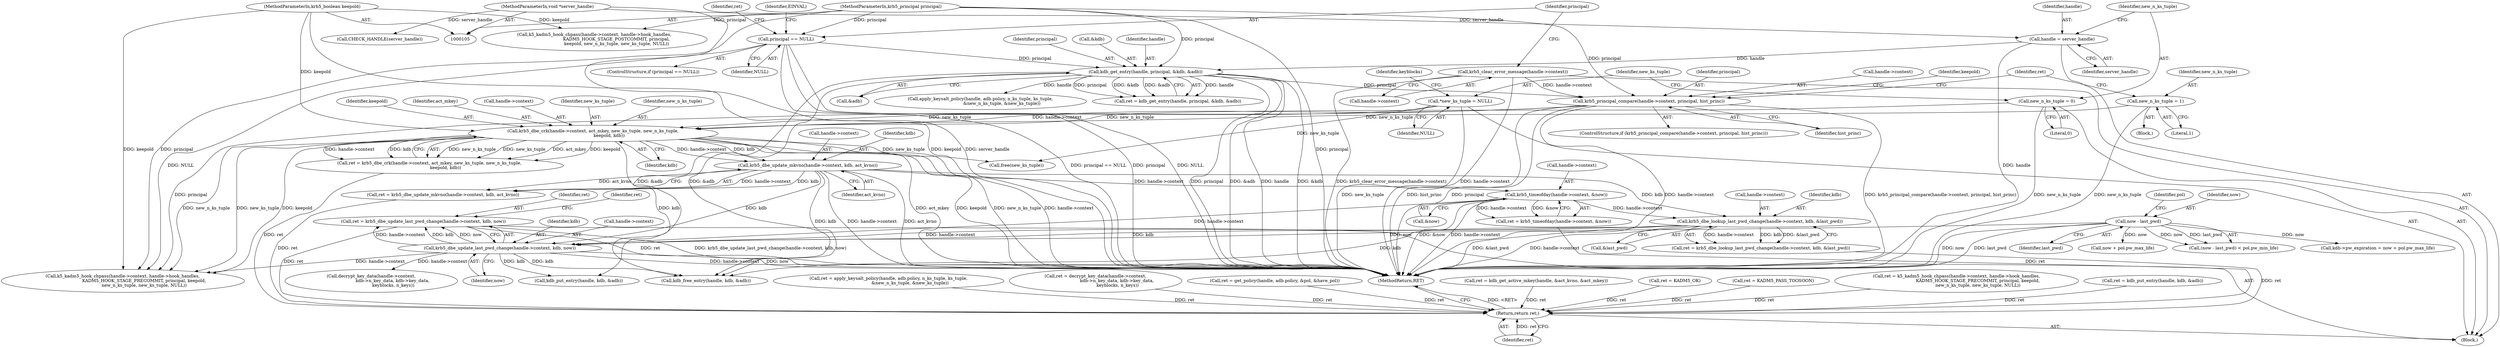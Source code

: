 digraph "0_krb5_af0ed4df4dfae762ab5fb605f5a0c8f59cb4f6ca@API" {
"1000333" [label="(Call,ret = krb5_dbe_update_last_pwd_change(handle->context, kdb, now))"];
"1000335" [label="(Call,krb5_dbe_update_last_pwd_change(handle->context, kdb, now))"];
"1000277" [label="(Call,krb5_dbe_lookup_last_pwd_change(handle->context, kdb, &last_pwd))"];
"1000242" [label="(Call,krb5_timeofday(handle->context, &now))"];
"1000226" [label="(Call,krb5_dbe_update_mkvno(handle->context, kdb, act_kvno))"];
"1000212" [label="(Call,krb5_dbe_crk(handle->context, act_mkey, new_ks_tuple, new_n_ks_tuple,\n                       keepold, kdb))"];
"1000185" [label="(Call,krb5_principal_compare(handle->context, principal, hist_princ))"];
"1000146" [label="(Call,krb5_clear_error_message(handle->context))"];
"1000159" [label="(Call,kdb_get_entry(handle, principal, &kdb, &adb))"];
"1000125" [label="(Call,handle = server_handle)"];
"1000106" [label="(MethodParameterIn,void *server_handle)"];
"1000151" [label="(Call,principal == NULL)"];
"1000107" [label="(MethodParameterIn,krb5_principal principal)"];
"1000135" [label="(Call,*new_ks_tuple = NULL)"];
"1000131" [label="(Call,new_n_ks_tuple = 0)"];
"1000196" [label="(Call,new_n_ks_tuple = 1)"];
"1000108" [label="(MethodParameterIn,krb5_boolean keepold)"];
"1000290" [label="(Call,now - last_pwd)"];
"1000437" [label="(Return,return ret;)"];
"1000339" [label="(Identifier,kdb)"];
"1000106" [label="(MethodParameterIn,void *server_handle)"];
"1000126" [label="(Identifier,handle)"];
"1000277" [label="(Call,krb5_dbe_lookup_last_pwd_change(handle->context, kdb, &last_pwd))"];
"1000246" [label="(Call,&now)"];
"1000146" [label="(Call,krb5_clear_error_message(handle->context))"];
"1000290" [label="(Call,now - last_pwd)"];
"1000108" [label="(MethodParameterIn,krb5_boolean keepold)"];
"1000144" [label="(Call,CHECK_HANDLE(server_handle))"];
"1000216" [label="(Identifier,act_mkey)"];
"1000151" [label="(Call,principal == NULL)"];
"1000213" [label="(Call,handle->context)"];
"1000282" [label="(Call,&last_pwd)"];
"1000168" [label="(Call,ret = apply_keysalt_policy(handle, adb.policy, n_ks_tuple, ks_tuple,\n                               &new_n_ks_tuple, &new_ks_tuple))"];
"1000107" [label="(MethodParameterIn,krb5_principal principal)"];
"1000224" [label="(Call,ret = krb5_dbe_update_mkvno(handle->context, kdb, act_kvno))"];
"1000161" [label="(Identifier,principal)"];
"1000186" [label="(Call,handle->context)"];
"1000217" [label="(Identifier,new_ks_tuple)"];
"1000352" [label="(Call,ret = decrypt_key_data(handle->context,\n                               kdb->n_key_data, kdb->key_data,\n                                keyblocks, n_keys))"];
"1000139" [label="(Identifier,keyblocks)"];
"1000258" [label="(Call,ret = get_policy(handle, adb.policy, &pol, &have_pol))"];
"1000220" [label="(Identifier,kdb)"];
"1000127" [label="(Identifier,server_handle)"];
"1000196" [label="(Call,new_n_ks_tuple = 1)"];
"1000336" [label="(Call,handle->context)"];
"1000243" [label="(Call,handle->context)"];
"1000158" [label="(Identifier,ret)"];
"1000424" [label="(Call,kdb_free_entry(handle, kdb, &adb))"];
"1000397" [label="(Call,kdb_put_entry(handle, kdb, &adb))"];
"1000199" [label="(Call,ret = kdb_get_active_mkey(handle, &act_kvno, &act_mkey))"];
"1000418" [label="(Call,ret = KADM5_OK)"];
"1000212" [label="(Call,krb5_dbe_crk(handle->context, act_mkey, new_ks_tuple, new_n_ks_tuple,\n                       keepold, kdb))"];
"1000190" [label="(Identifier,hist_princ)"];
"1000200" [label="(Identifier,ret)"];
"1000281" [label="(Identifier,kdb)"];
"1000197" [label="(Identifier,new_n_ks_tuple)"];
"1000240" [label="(Call,ret = krb5_timeofday(handle->context, &now))"];
"1000278" [label="(Call,handle->context)"];
"1000162" [label="(Call,&kdb)"];
"1000231" [label="(Identifier,act_kvno)"];
"1000137" [label="(Identifier,NULL)"];
"1000125" [label="(Call,handle = server_handle)"];
"1000230" [label="(Identifier,kdb)"];
"1000303" [label="(Call,ret = KADM5_PASS_TOOSOON)"];
"1000275" [label="(Call,ret = krb5_dbe_lookup_last_pwd_change(handle->context, kdb, &last_pwd))"];
"1000292" [label="(Identifier,last_pwd)"];
"1000315" [label="(Call,now + pol.pw_max_life)"];
"1000218" [label="(Identifier,new_n_ks_tuple)"];
"1000210" [label="(Call,ret = krb5_dbe_crk(handle->context, act_mkey, new_ks_tuple, new_n_ks_tuple,\n                       keepold, kdb))"];
"1000185" [label="(Call,krb5_principal_compare(handle->context, principal, hist_princ))"];
"1000289" [label="(Call,(now - last_pwd) < pol.pw_min_life)"];
"1000193" [label="(Identifier,keepold)"];
"1000147" [label="(Call,handle->context)"];
"1000219" [label="(Identifier,keepold)"];
"1000155" [label="(Identifier,EINVAL)"];
"1000191" [label="(Block,)"];
"1000378" [label="(Call,k5_kadm5_hook_chpass(handle->context, handle->hook_handles,\n                               KADM5_HOOK_STAGE_PRECOMMIT, principal, keepold,\n                               new_n_ks_tuple, new_ks_tuple, NULL))"];
"1000135" [label="(Call,*new_ks_tuple = NULL)"];
"1000405" [label="(Call,k5_kadm5_hook_chpass(handle->context, handle->hook_handles,\n                                KADM5_HOOK_STAGE_POSTCOMMIT, principal,\n                                keepold, new_n_ks_tuple, new_ks_tuple, NULL))"];
"1000133" [label="(Literal,0)"];
"1000159" [label="(Call,kdb_get_entry(handle, principal, &kdb, &adb))"];
"1000170" [label="(Call,apply_keysalt_policy(handle, adb.policy, n_ks_tuple, ks_tuple,\n                               &new_n_ks_tuple, &new_ks_tuple))"];
"1000157" [label="(Call,ret = kdb_get_entry(handle, principal, &kdb, &adb))"];
"1000376" [label="(Call,ret = k5_kadm5_hook_chpass(handle->context, handle->hook_handles,\n                               KADM5_HOOK_STAGE_PRECOMMIT, principal, keepold,\n                               new_n_ks_tuple, new_ks_tuple, NULL))"];
"1000294" [label="(Identifier,pol)"];
"1000439" [label="(MethodReturn,RET)"];
"1000132" [label="(Identifier,new_n_ks_tuple)"];
"1000131" [label="(Call,new_n_ks_tuple = 0)"];
"1000198" [label="(Literal,1)"];
"1000334" [label="(Identifier,ret)"];
"1000113" [label="(Block,)"];
"1000311" [label="(Call,kdb->pw_expiration = now + pol.pw_max_life)"];
"1000227" [label="(Call,handle->context)"];
"1000291" [label="(Identifier,now)"];
"1000333" [label="(Call,ret = krb5_dbe_update_last_pwd_change(handle->context, kdb, now))"];
"1000422" [label="(Call,free(new_ks_tuple))"];
"1000354" [label="(Call,decrypt_key_data(handle->context,\n                               kdb->n_key_data, kdb->key_data,\n                                keyblocks, n_keys))"];
"1000150" [label="(ControlStructure,if (principal == NULL))"];
"1000437" [label="(Return,return ret;)"];
"1000226" [label="(Call,krb5_dbe_update_mkvno(handle->context, kdb, act_kvno))"];
"1000340" [label="(Identifier,now)"];
"1000438" [label="(Identifier,ret)"];
"1000242" [label="(Call,krb5_timeofday(handle->context, &now))"];
"1000189" [label="(Identifier,principal)"];
"1000152" [label="(Identifier,principal)"];
"1000153" [label="(Identifier,NULL)"];
"1000335" [label="(Call,krb5_dbe_update_last_pwd_change(handle->context, kdb, now))"];
"1000136" [label="(Identifier,new_ks_tuple)"];
"1000164" [label="(Call,&adb)"];
"1000160" [label="(Identifier,handle)"];
"1000342" [label="(Identifier,ret)"];
"1000395" [label="(Call,ret = kdb_put_entry(handle, kdb, &adb))"];
"1000184" [label="(ControlStructure,if (krb5_principal_compare(handle->context, principal, hist_princ)))"];
"1000333" -> "1000113"  [label="AST: "];
"1000333" -> "1000335"  [label="CFG: "];
"1000334" -> "1000333"  [label="AST: "];
"1000335" -> "1000333"  [label="AST: "];
"1000342" -> "1000333"  [label="CFG: "];
"1000333" -> "1000439"  [label="DDG: ret"];
"1000333" -> "1000439"  [label="DDG: krb5_dbe_update_last_pwd_change(handle->context, kdb, now)"];
"1000335" -> "1000333"  [label="DDG: handle->context"];
"1000335" -> "1000333"  [label="DDG: kdb"];
"1000335" -> "1000333"  [label="DDG: now"];
"1000333" -> "1000437"  [label="DDG: ret"];
"1000335" -> "1000340"  [label="CFG: "];
"1000336" -> "1000335"  [label="AST: "];
"1000339" -> "1000335"  [label="AST: "];
"1000340" -> "1000335"  [label="AST: "];
"1000335" -> "1000439"  [label="DDG: handle->context"];
"1000335" -> "1000439"  [label="DDG: now"];
"1000277" -> "1000335"  [label="DDG: handle->context"];
"1000277" -> "1000335"  [label="DDG: kdb"];
"1000242" -> "1000335"  [label="DDG: handle->context"];
"1000226" -> "1000335"  [label="DDG: kdb"];
"1000290" -> "1000335"  [label="DDG: now"];
"1000335" -> "1000354"  [label="DDG: handle->context"];
"1000335" -> "1000378"  [label="DDG: handle->context"];
"1000335" -> "1000397"  [label="DDG: kdb"];
"1000335" -> "1000424"  [label="DDG: kdb"];
"1000277" -> "1000275"  [label="AST: "];
"1000277" -> "1000282"  [label="CFG: "];
"1000278" -> "1000277"  [label="AST: "];
"1000281" -> "1000277"  [label="AST: "];
"1000282" -> "1000277"  [label="AST: "];
"1000275" -> "1000277"  [label="CFG: "];
"1000277" -> "1000439"  [label="DDG: &last_pwd"];
"1000277" -> "1000439"  [label="DDG: handle->context"];
"1000277" -> "1000275"  [label="DDG: handle->context"];
"1000277" -> "1000275"  [label="DDG: kdb"];
"1000277" -> "1000275"  [label="DDG: &last_pwd"];
"1000242" -> "1000277"  [label="DDG: handle->context"];
"1000226" -> "1000277"  [label="DDG: kdb"];
"1000277" -> "1000424"  [label="DDG: kdb"];
"1000242" -> "1000240"  [label="AST: "];
"1000242" -> "1000246"  [label="CFG: "];
"1000243" -> "1000242"  [label="AST: "];
"1000246" -> "1000242"  [label="AST: "];
"1000240" -> "1000242"  [label="CFG: "];
"1000242" -> "1000439"  [label="DDG: &now"];
"1000242" -> "1000439"  [label="DDG: handle->context"];
"1000242" -> "1000240"  [label="DDG: handle->context"];
"1000242" -> "1000240"  [label="DDG: &now"];
"1000226" -> "1000242"  [label="DDG: handle->context"];
"1000226" -> "1000224"  [label="AST: "];
"1000226" -> "1000231"  [label="CFG: "];
"1000227" -> "1000226"  [label="AST: "];
"1000230" -> "1000226"  [label="AST: "];
"1000231" -> "1000226"  [label="AST: "];
"1000224" -> "1000226"  [label="CFG: "];
"1000226" -> "1000439"  [label="DDG: handle->context"];
"1000226" -> "1000439"  [label="DDG: act_kvno"];
"1000226" -> "1000224"  [label="DDG: handle->context"];
"1000226" -> "1000224"  [label="DDG: kdb"];
"1000226" -> "1000224"  [label="DDG: act_kvno"];
"1000212" -> "1000226"  [label="DDG: handle->context"];
"1000212" -> "1000226"  [label="DDG: kdb"];
"1000226" -> "1000424"  [label="DDG: kdb"];
"1000212" -> "1000210"  [label="AST: "];
"1000212" -> "1000220"  [label="CFG: "];
"1000213" -> "1000212"  [label="AST: "];
"1000216" -> "1000212"  [label="AST: "];
"1000217" -> "1000212"  [label="AST: "];
"1000218" -> "1000212"  [label="AST: "];
"1000219" -> "1000212"  [label="AST: "];
"1000220" -> "1000212"  [label="AST: "];
"1000210" -> "1000212"  [label="CFG: "];
"1000212" -> "1000439"  [label="DDG: act_mkey"];
"1000212" -> "1000439"  [label="DDG: keepold"];
"1000212" -> "1000439"  [label="DDG: new_n_ks_tuple"];
"1000212" -> "1000439"  [label="DDG: handle->context"];
"1000212" -> "1000210"  [label="DDG: new_n_ks_tuple"];
"1000212" -> "1000210"  [label="DDG: new_ks_tuple"];
"1000212" -> "1000210"  [label="DDG: act_mkey"];
"1000212" -> "1000210"  [label="DDG: keepold"];
"1000212" -> "1000210"  [label="DDG: handle->context"];
"1000212" -> "1000210"  [label="DDG: kdb"];
"1000185" -> "1000212"  [label="DDG: handle->context"];
"1000135" -> "1000212"  [label="DDG: new_ks_tuple"];
"1000131" -> "1000212"  [label="DDG: new_n_ks_tuple"];
"1000196" -> "1000212"  [label="DDG: new_n_ks_tuple"];
"1000108" -> "1000212"  [label="DDG: keepold"];
"1000212" -> "1000378"  [label="DDG: keepold"];
"1000212" -> "1000378"  [label="DDG: new_n_ks_tuple"];
"1000212" -> "1000378"  [label="DDG: new_ks_tuple"];
"1000212" -> "1000422"  [label="DDG: new_ks_tuple"];
"1000212" -> "1000424"  [label="DDG: kdb"];
"1000185" -> "1000184"  [label="AST: "];
"1000185" -> "1000190"  [label="CFG: "];
"1000186" -> "1000185"  [label="AST: "];
"1000189" -> "1000185"  [label="AST: "];
"1000190" -> "1000185"  [label="AST: "];
"1000193" -> "1000185"  [label="CFG: "];
"1000200" -> "1000185"  [label="CFG: "];
"1000185" -> "1000439"  [label="DDG: handle->context"];
"1000185" -> "1000439"  [label="DDG: krb5_principal_compare(handle->context, principal, hist_princ)"];
"1000185" -> "1000439"  [label="DDG: hist_princ"];
"1000185" -> "1000439"  [label="DDG: principal"];
"1000146" -> "1000185"  [label="DDG: handle->context"];
"1000159" -> "1000185"  [label="DDG: principal"];
"1000107" -> "1000185"  [label="DDG: principal"];
"1000185" -> "1000378"  [label="DDG: principal"];
"1000146" -> "1000113"  [label="AST: "];
"1000146" -> "1000147"  [label="CFG: "];
"1000147" -> "1000146"  [label="AST: "];
"1000152" -> "1000146"  [label="CFG: "];
"1000146" -> "1000439"  [label="DDG: krb5_clear_error_message(handle->context)"];
"1000146" -> "1000439"  [label="DDG: handle->context"];
"1000159" -> "1000157"  [label="AST: "];
"1000159" -> "1000164"  [label="CFG: "];
"1000160" -> "1000159"  [label="AST: "];
"1000161" -> "1000159"  [label="AST: "];
"1000162" -> "1000159"  [label="AST: "];
"1000164" -> "1000159"  [label="AST: "];
"1000157" -> "1000159"  [label="CFG: "];
"1000159" -> "1000439"  [label="DDG: &adb"];
"1000159" -> "1000439"  [label="DDG: handle"];
"1000159" -> "1000439"  [label="DDG: &kdb"];
"1000159" -> "1000439"  [label="DDG: principal"];
"1000159" -> "1000157"  [label="DDG: handle"];
"1000159" -> "1000157"  [label="DDG: principal"];
"1000159" -> "1000157"  [label="DDG: &kdb"];
"1000159" -> "1000157"  [label="DDG: &adb"];
"1000125" -> "1000159"  [label="DDG: handle"];
"1000151" -> "1000159"  [label="DDG: principal"];
"1000107" -> "1000159"  [label="DDG: principal"];
"1000159" -> "1000170"  [label="DDG: handle"];
"1000159" -> "1000397"  [label="DDG: &adb"];
"1000159" -> "1000424"  [label="DDG: &adb"];
"1000125" -> "1000113"  [label="AST: "];
"1000125" -> "1000127"  [label="CFG: "];
"1000126" -> "1000125"  [label="AST: "];
"1000127" -> "1000125"  [label="AST: "];
"1000132" -> "1000125"  [label="CFG: "];
"1000125" -> "1000439"  [label="DDG: handle"];
"1000106" -> "1000125"  [label="DDG: server_handle"];
"1000106" -> "1000105"  [label="AST: "];
"1000106" -> "1000439"  [label="DDG: server_handle"];
"1000106" -> "1000144"  [label="DDG: server_handle"];
"1000151" -> "1000150"  [label="AST: "];
"1000151" -> "1000153"  [label="CFG: "];
"1000152" -> "1000151"  [label="AST: "];
"1000153" -> "1000151"  [label="AST: "];
"1000155" -> "1000151"  [label="CFG: "];
"1000158" -> "1000151"  [label="CFG: "];
"1000151" -> "1000439"  [label="DDG: principal == NULL"];
"1000151" -> "1000439"  [label="DDG: principal"];
"1000151" -> "1000439"  [label="DDG: NULL"];
"1000107" -> "1000151"  [label="DDG: principal"];
"1000151" -> "1000378"  [label="DDG: NULL"];
"1000107" -> "1000105"  [label="AST: "];
"1000107" -> "1000439"  [label="DDG: principal"];
"1000107" -> "1000378"  [label="DDG: principal"];
"1000107" -> "1000405"  [label="DDG: principal"];
"1000135" -> "1000113"  [label="AST: "];
"1000135" -> "1000137"  [label="CFG: "];
"1000136" -> "1000135"  [label="AST: "];
"1000137" -> "1000135"  [label="AST: "];
"1000139" -> "1000135"  [label="CFG: "];
"1000135" -> "1000439"  [label="DDG: new_ks_tuple"];
"1000135" -> "1000422"  [label="DDG: new_ks_tuple"];
"1000131" -> "1000113"  [label="AST: "];
"1000131" -> "1000133"  [label="CFG: "];
"1000132" -> "1000131"  [label="AST: "];
"1000133" -> "1000131"  [label="AST: "];
"1000136" -> "1000131"  [label="CFG: "];
"1000131" -> "1000439"  [label="DDG: new_n_ks_tuple"];
"1000196" -> "1000191"  [label="AST: "];
"1000196" -> "1000198"  [label="CFG: "];
"1000197" -> "1000196"  [label="AST: "];
"1000198" -> "1000196"  [label="AST: "];
"1000200" -> "1000196"  [label="CFG: "];
"1000196" -> "1000439"  [label="DDG: new_n_ks_tuple"];
"1000108" -> "1000105"  [label="AST: "];
"1000108" -> "1000439"  [label="DDG: keepold"];
"1000108" -> "1000378"  [label="DDG: keepold"];
"1000108" -> "1000405"  [label="DDG: keepold"];
"1000290" -> "1000289"  [label="AST: "];
"1000290" -> "1000292"  [label="CFG: "];
"1000291" -> "1000290"  [label="AST: "];
"1000292" -> "1000290"  [label="AST: "];
"1000294" -> "1000290"  [label="CFG: "];
"1000290" -> "1000439"  [label="DDG: now"];
"1000290" -> "1000439"  [label="DDG: last_pwd"];
"1000290" -> "1000289"  [label="DDG: now"];
"1000290" -> "1000289"  [label="DDG: last_pwd"];
"1000290" -> "1000311"  [label="DDG: now"];
"1000290" -> "1000315"  [label="DDG: now"];
"1000437" -> "1000113"  [label="AST: "];
"1000437" -> "1000438"  [label="CFG: "];
"1000438" -> "1000437"  [label="AST: "];
"1000439" -> "1000437"  [label="CFG: "];
"1000437" -> "1000439"  [label="DDG: <RET>"];
"1000438" -> "1000437"  [label="DDG: ret"];
"1000224" -> "1000437"  [label="DDG: ret"];
"1000376" -> "1000437"  [label="DDG: ret"];
"1000199" -> "1000437"  [label="DDG: ret"];
"1000352" -> "1000437"  [label="DDG: ret"];
"1000275" -> "1000437"  [label="DDG: ret"];
"1000210" -> "1000437"  [label="DDG: ret"];
"1000418" -> "1000437"  [label="DDG: ret"];
"1000240" -> "1000437"  [label="DDG: ret"];
"1000258" -> "1000437"  [label="DDG: ret"];
"1000395" -> "1000437"  [label="DDG: ret"];
"1000168" -> "1000437"  [label="DDG: ret"];
"1000303" -> "1000437"  [label="DDG: ret"];
}
